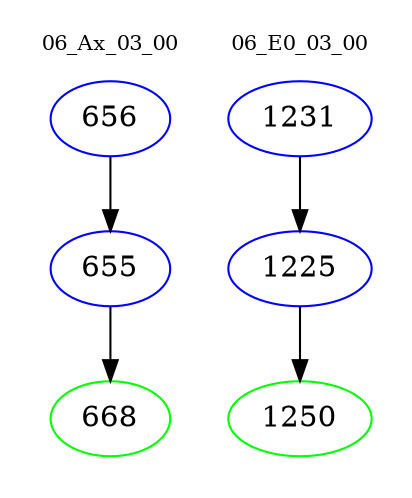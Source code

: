 digraph{
subgraph cluster_0 {
color = white
label = "06_Ax_03_00";
fontsize=10;
T0_656 [label="656", color="blue"]
T0_656 -> T0_655 [color="black"]
T0_655 [label="655", color="blue"]
T0_655 -> T0_668 [color="black"]
T0_668 [label="668", color="green"]
}
subgraph cluster_1 {
color = white
label = "06_E0_03_00";
fontsize=10;
T1_1231 [label="1231", color="blue"]
T1_1231 -> T1_1225 [color="black"]
T1_1225 [label="1225", color="blue"]
T1_1225 -> T1_1250 [color="black"]
T1_1250 [label="1250", color="green"]
}
}
